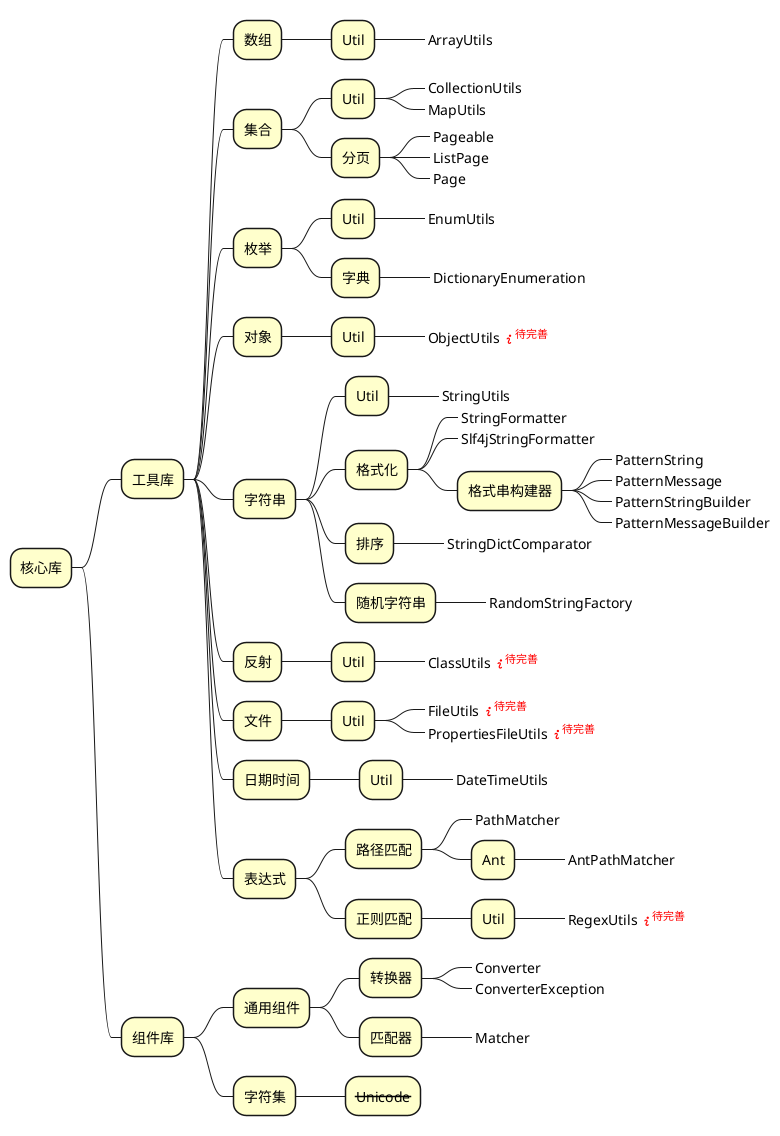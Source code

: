 @startmindmap
<style>
mindmapDiagram {
    node {
        BackgroundColor #Business
    }
}
</style>
* 核心库
** 工具库

*** 数组
**** Util
*****_ ArrayUtils

*** 集合
**** Util
*****_ CollectionUtils
*****_ MapUtils
**** 分页
*****_ Pageable
*****_ ListPage
*****_ Page

*** 枚举
**** Util
*****_ EnumUtils
**** 字典
*****_ DictionaryEnumeration

*** 对象
**** Util
*****_ ObjectUtils <font color=red><&info><sup>待完善</sup></font>

*** 字符串
**** Util
*****_ StringUtils
**** 格式化
*****_ StringFormatter
*****_ Slf4jStringFormatter
***** 格式串构建器
******_ PatternString
******_ PatternMessage
******_ PatternStringBuilder
******_ PatternMessageBuilder
**** 排序
*****_ StringDictComparator
**** 随机字符串
*****_ RandomStringFactory

*** 反射
**** Util
*****_ ClassUtils <font color=red><&info><sup>待完善</sup></font>

*** 文件
**** Util
*****_ FileUtils <font color=red><&info><sup>待完善</sup></font>
*****_ PropertiesFileUtils <font color=red><&info><sup>待完善</sup></font>


*** 日期时间
**** Util
*****_ DateTimeUtils

*** 表达式
**** 路径匹配
*****_ PathMatcher
***** Ant
******_ AntPathMatcher
**** 正则匹配
***** Util
******_ RegexUtils <font color=red><&info><sup>待完善</sup></font>

** 组件库
*** 通用组件
**** 转换器
*****_ Converter
*****_ ConverterException

**** 匹配器
*****_ Matcher

*** 字符集
**** <del>Unicode</del>

@endmindmap